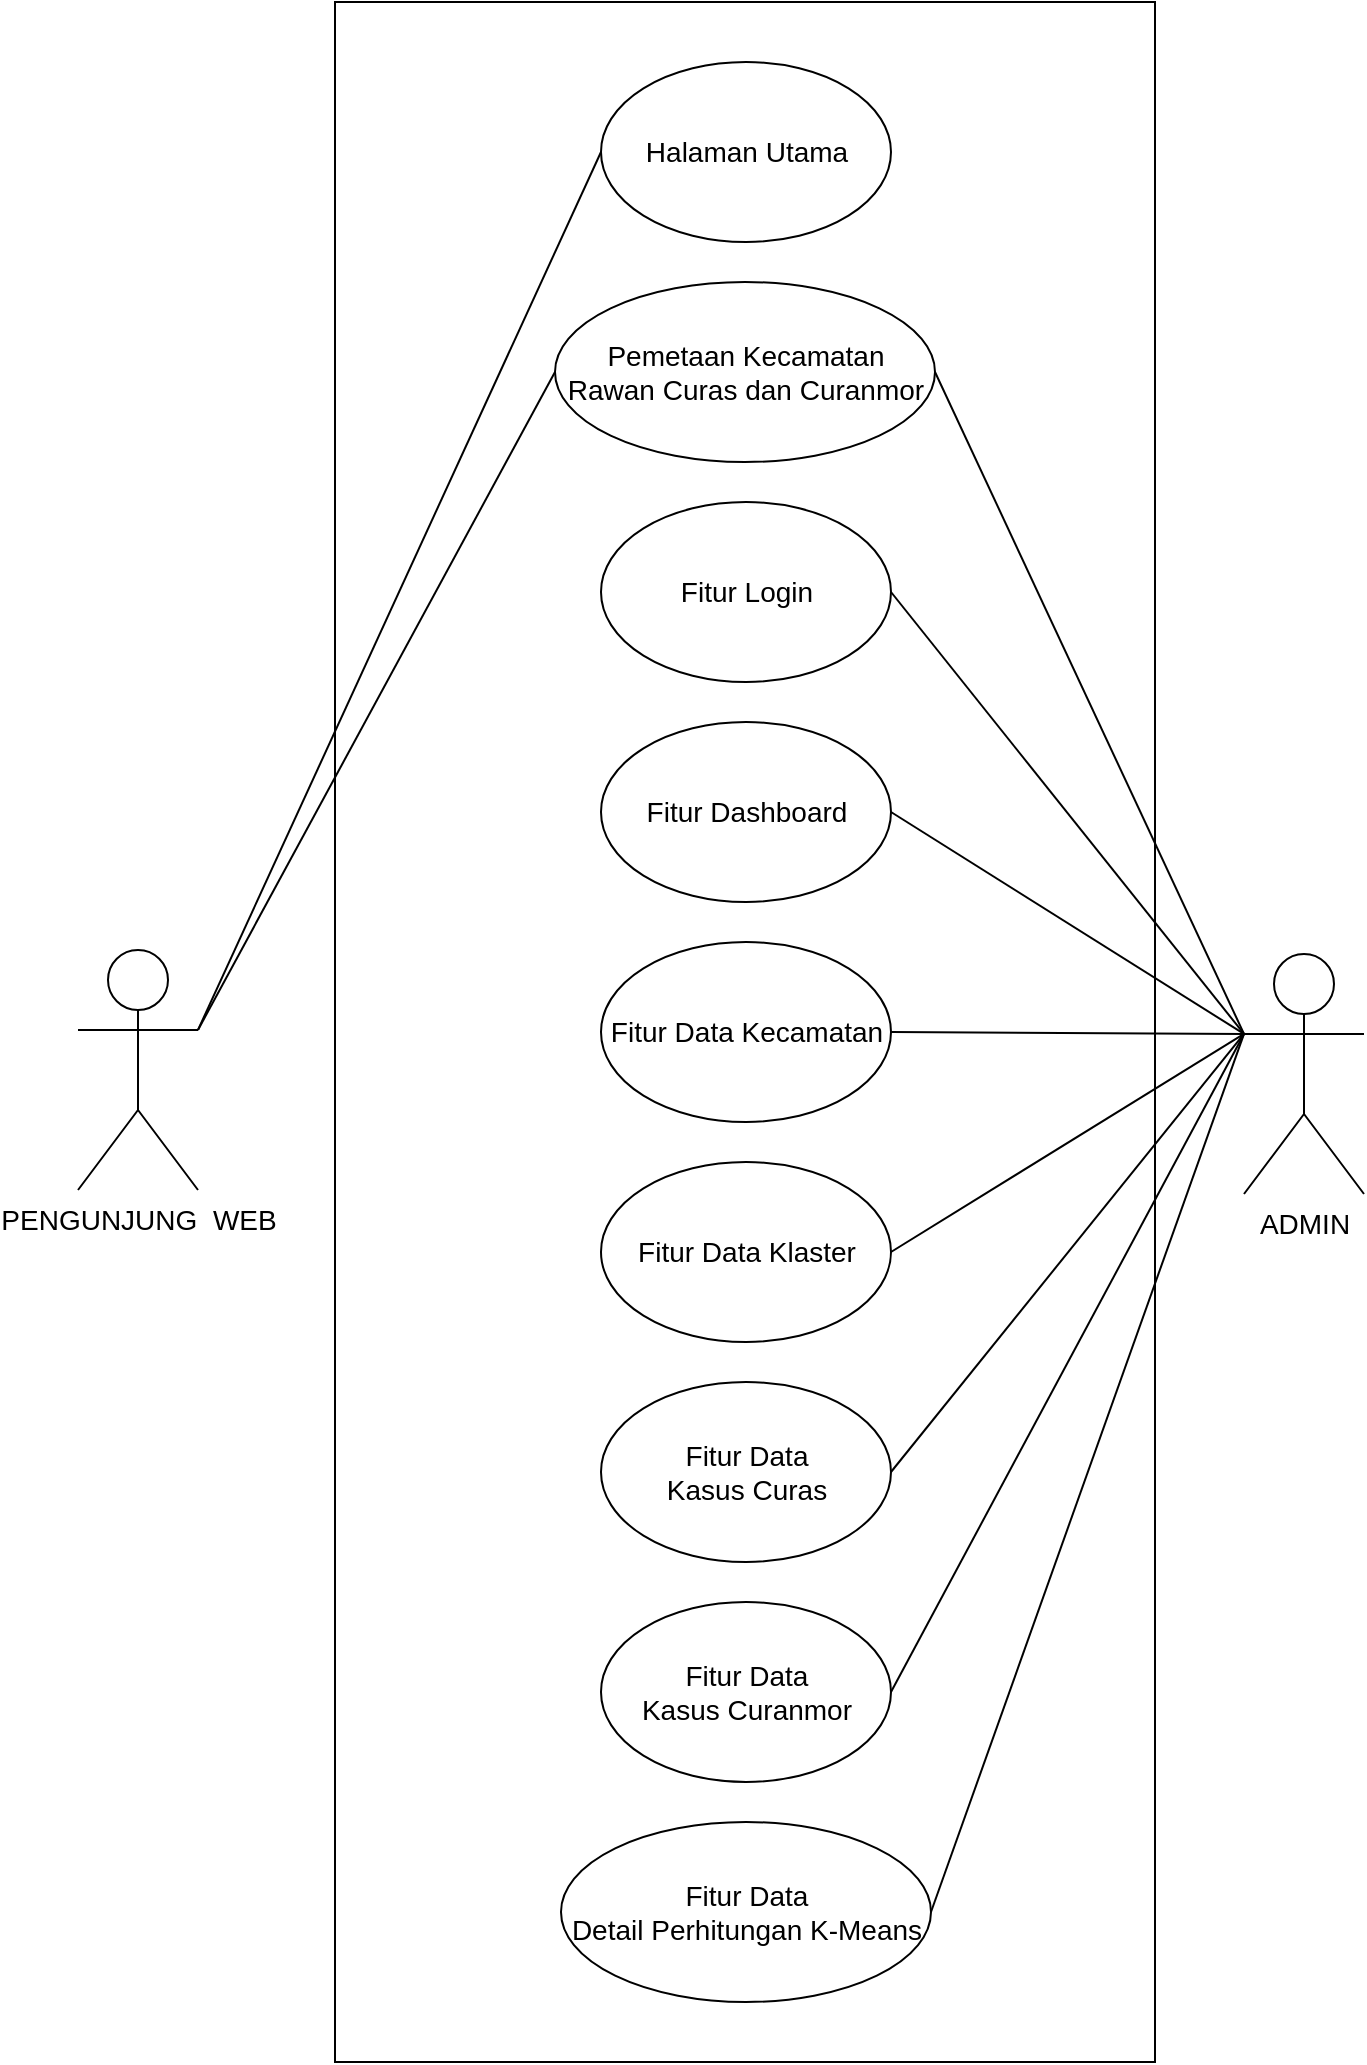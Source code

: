 <mxfile version="27.1.1">
  <diagram id="8Bf3zqWQdtoGfe-vdOJR" name="Page-1">
    <mxGraphModel dx="2438" dy="944" grid="1" gridSize="10" guides="1" tooltips="1" connect="1" arrows="1" fold="1" page="1" pageScale="1" pageWidth="850" pageHeight="1100" math="0" shadow="0">
      <root>
        <mxCell id="0" />
        <mxCell id="1" parent="0" />
        <mxCell id="Egqp7ZFnGGNLeDV7Vh-X-24" value="" style="rounded=0;whiteSpace=wrap;html=1;fillColor=none;" parent="1" vertex="1">
          <mxGeometry x="219.5" y="20" width="410" height="1030" as="geometry" />
        </mxCell>
        <mxCell id="Egqp7ZFnGGNLeDV7Vh-X-1" value="&lt;font style=&quot;font-size: 14px;&quot;&gt;ADMIN&lt;/font&gt;" style="shape=umlActor;verticalLabelPosition=bottom;verticalAlign=top;html=1;outlineConnect=0;" parent="1" vertex="1">
          <mxGeometry x="674" y="496" width="60" height="120" as="geometry" />
        </mxCell>
        <mxCell id="Egqp7ZFnGGNLeDV7Vh-X-2" value="&lt;font style=&quot;font-size: 14px;&quot;&gt;PENGUNJUNG&amp;nbsp; WEB&lt;/font&gt;" style="shape=umlActor;verticalLabelPosition=bottom;verticalAlign=top;html=1;outlineConnect=0;" parent="1" vertex="1">
          <mxGeometry x="91" y="494" width="60" height="120" as="geometry" />
        </mxCell>
        <mxCell id="Egqp7ZFnGGNLeDV7Vh-X-5" value="&lt;font style=&quot;font-size: 14px;&quot;&gt;Pemetaan Kecamatan&lt;br&gt;Rawan Curas dan Curanmor&lt;/font&gt;" style="ellipse;whiteSpace=wrap;html=1;" parent="1" vertex="1">
          <mxGeometry x="329.5" y="160" width="190" height="90" as="geometry" />
        </mxCell>
        <mxCell id="Egqp7ZFnGGNLeDV7Vh-X-8" value="&lt;font style=&quot;font-size: 14px;&quot;&gt;Halaman Utama&lt;/font&gt;" style="ellipse;whiteSpace=wrap;html=1;" parent="1" vertex="1">
          <mxGeometry x="352.5" y="50" width="145" height="90" as="geometry" />
        </mxCell>
        <mxCell id="Egqp7ZFnGGNLeDV7Vh-X-10" value="&lt;font style=&quot;font-size: 14px;&quot;&gt;Fitur Login&lt;/font&gt;" style="ellipse;whiteSpace=wrap;html=1;" parent="1" vertex="1">
          <mxGeometry x="352.5" y="270" width="145" height="90" as="geometry" />
        </mxCell>
        <mxCell id="Egqp7ZFnGGNLeDV7Vh-X-11" value="&lt;font style=&quot;font-size: 14px;&quot;&gt;Fitur Dashboard&lt;/font&gt;" style="ellipse;whiteSpace=wrap;html=1;" parent="1" vertex="1">
          <mxGeometry x="352.5" y="380" width="145" height="90" as="geometry" />
        </mxCell>
        <mxCell id="Egqp7ZFnGGNLeDV7Vh-X-12" value="&lt;font style=&quot;font-size: 14px;&quot;&gt;Fitur Data Kecamatan&lt;/font&gt;" style="ellipse;whiteSpace=wrap;html=1;" parent="1" vertex="1">
          <mxGeometry x="352.5" y="490" width="145" height="90" as="geometry" />
        </mxCell>
        <mxCell id="Egqp7ZFnGGNLeDV7Vh-X-13" value="&lt;font style=&quot;font-size: 14px;&quot;&gt;Fitur Data Klaster&lt;/font&gt;" style="ellipse;whiteSpace=wrap;html=1;" parent="1" vertex="1">
          <mxGeometry x="352.5" y="600" width="145" height="90" as="geometry" />
        </mxCell>
        <mxCell id="Egqp7ZFnGGNLeDV7Vh-X-16" value="" style="endArrow=none;html=1;rounded=0;exitX=1;exitY=0.333;exitDx=0;exitDy=0;exitPerimeter=0;entryX=0;entryY=0.5;entryDx=0;entryDy=0;" parent="1" source="Egqp7ZFnGGNLeDV7Vh-X-2" target="Egqp7ZFnGGNLeDV7Vh-X-8" edge="1">
          <mxGeometry width="50" height="50" relative="1" as="geometry">
            <mxPoint x="187" y="525" as="sourcePoint" />
            <mxPoint x="362" y="215" as="targetPoint" />
          </mxGeometry>
        </mxCell>
        <mxCell id="Egqp7ZFnGGNLeDV7Vh-X-18" value="" style="endArrow=none;html=1;rounded=0;entryX=0;entryY=0.5;entryDx=0;entryDy=0;exitX=1;exitY=0.333;exitDx=0;exitDy=0;exitPerimeter=0;" parent="1" source="Egqp7ZFnGGNLeDV7Vh-X-2" target="Egqp7ZFnGGNLeDV7Vh-X-5" edge="1">
          <mxGeometry width="50" height="50" relative="1" as="geometry">
            <mxPoint x="187" y="525" as="sourcePoint" />
            <mxPoint x="372" y="335" as="targetPoint" />
          </mxGeometry>
        </mxCell>
        <mxCell id="Egqp7ZFnGGNLeDV7Vh-X-19" value="" style="endArrow=none;html=1;rounded=0;exitX=1;exitY=0.5;exitDx=0;exitDy=0;entryX=0;entryY=0.333;entryDx=0;entryDy=0;entryPerimeter=0;" parent="1" source="Egqp7ZFnGGNLeDV7Vh-X-5" target="Egqp7ZFnGGNLeDV7Vh-X-1" edge="1">
          <mxGeometry width="50" height="50" relative="1" as="geometry">
            <mxPoint x="187" y="525" as="sourcePoint" />
            <mxPoint x="362" y="215" as="targetPoint" />
          </mxGeometry>
        </mxCell>
        <mxCell id="Egqp7ZFnGGNLeDV7Vh-X-20" value="" style="endArrow=none;html=1;rounded=0;entryX=0;entryY=0.333;entryDx=0;entryDy=0;entryPerimeter=0;exitX=1;exitY=0.5;exitDx=0;exitDy=0;" parent="1" source="Egqp7ZFnGGNLeDV7Vh-X-10" target="Egqp7ZFnGGNLeDV7Vh-X-1" edge="1">
          <mxGeometry width="50" height="50" relative="1" as="geometry">
            <mxPoint x="537" y="640" as="sourcePoint" />
            <mxPoint x="677" y="546" as="targetPoint" />
          </mxGeometry>
        </mxCell>
        <mxCell id="Egqp7ZFnGGNLeDV7Vh-X-21" value="" style="endArrow=none;html=1;rounded=0;exitX=1;exitY=0.5;exitDx=0;exitDy=0;entryX=0;entryY=0.333;entryDx=0;entryDy=0;entryPerimeter=0;" parent="1" source="Egqp7ZFnGGNLeDV7Vh-X-11" target="Egqp7ZFnGGNLeDV7Vh-X-1" edge="1">
          <mxGeometry width="50" height="50" relative="1" as="geometry">
            <mxPoint x="507" y="655" as="sourcePoint" />
            <mxPoint x="647" y="520" as="targetPoint" />
          </mxGeometry>
        </mxCell>
        <mxCell id="Egqp7ZFnGGNLeDV7Vh-X-22" value="" style="endArrow=none;html=1;rounded=0;exitX=1;exitY=0.5;exitDx=0;exitDy=0;entryX=0;entryY=0.333;entryDx=0;entryDy=0;entryPerimeter=0;" parent="1" source="Egqp7ZFnGGNLeDV7Vh-X-12" target="Egqp7ZFnGGNLeDV7Vh-X-1" edge="1">
          <mxGeometry width="50" height="50" relative="1" as="geometry">
            <mxPoint x="517" y="665" as="sourcePoint" />
            <mxPoint x="667" y="540" as="targetPoint" />
          </mxGeometry>
        </mxCell>
        <mxCell id="Egqp7ZFnGGNLeDV7Vh-X-23" value="" style="endArrow=none;html=1;rounded=0;exitX=1;exitY=0.5;exitDx=0;exitDy=0;entryX=0;entryY=0.333;entryDx=0;entryDy=0;entryPerimeter=0;" parent="1" source="Egqp7ZFnGGNLeDV7Vh-X-13" target="Egqp7ZFnGGNLeDV7Vh-X-1" edge="1">
          <mxGeometry width="50" height="50" relative="1" as="geometry">
            <mxPoint x="527" y="675" as="sourcePoint" />
            <mxPoint x="657" y="540" as="targetPoint" />
          </mxGeometry>
        </mxCell>
        <mxCell id="vlM-pndUml6PNdjuM8nI-3" value="&lt;font style=&quot;font-size: 14px;&quot;&gt;Fitur Data &lt;br&gt;Kasus Curas&lt;/font&gt;" style="ellipse;whiteSpace=wrap;html=1;" vertex="1" parent="1">
          <mxGeometry x="352.5" y="710" width="145" height="90" as="geometry" />
        </mxCell>
        <mxCell id="vlM-pndUml6PNdjuM8nI-4" value="&lt;font style=&quot;font-size: 14px;&quot;&gt;Fitur Data &lt;br&gt;Kasus Curanmor&lt;/font&gt;" style="ellipse;whiteSpace=wrap;html=1;" vertex="1" parent="1">
          <mxGeometry x="352.5" y="820" width="145" height="90" as="geometry" />
        </mxCell>
        <mxCell id="vlM-pndUml6PNdjuM8nI-6" value="&lt;font style=&quot;font-size: 14px;&quot;&gt;Fitur Data &lt;br&gt;Detail Perhitungan K-Means&lt;/font&gt;" style="ellipse;whiteSpace=wrap;html=1;" vertex="1" parent="1">
          <mxGeometry x="332.5" y="930" width="185" height="90" as="geometry" />
        </mxCell>
        <mxCell id="vlM-pndUml6PNdjuM8nI-13" value="" style="endArrow=none;html=1;rounded=0;exitX=1;exitY=0.5;exitDx=0;exitDy=0;entryX=0;entryY=0.333;entryDx=0;entryDy=0;entryPerimeter=0;" edge="1" parent="1" source="vlM-pndUml6PNdjuM8nI-3" target="Egqp7ZFnGGNLeDV7Vh-X-1">
          <mxGeometry width="50" height="50" relative="1" as="geometry">
            <mxPoint x="661" y="799" as="sourcePoint" />
            <mxPoint x="837" y="690" as="targetPoint" />
          </mxGeometry>
        </mxCell>
        <mxCell id="vlM-pndUml6PNdjuM8nI-14" value="" style="endArrow=none;html=1;rounded=0;entryX=0;entryY=0.333;entryDx=0;entryDy=0;entryPerimeter=0;exitX=1;exitY=0.5;exitDx=0;exitDy=0;" edge="1" parent="1" source="vlM-pndUml6PNdjuM8nI-4" target="Egqp7ZFnGGNLeDV7Vh-X-1">
          <mxGeometry width="50" height="50" relative="1" as="geometry">
            <mxPoint x="637" y="749" as="sourcePoint" />
            <mxPoint x="813" y="640" as="targetPoint" />
          </mxGeometry>
        </mxCell>
        <mxCell id="vlM-pndUml6PNdjuM8nI-15" value="" style="endArrow=none;html=1;rounded=0;exitX=1;exitY=0.5;exitDx=0;exitDy=0;entryX=0;entryY=0.333;entryDx=0;entryDy=0;entryPerimeter=0;" edge="1" parent="1" source="vlM-pndUml6PNdjuM8nI-6" target="Egqp7ZFnGGNLeDV7Vh-X-1">
          <mxGeometry width="50" height="50" relative="1" as="geometry">
            <mxPoint x="558" y="969" as="sourcePoint" />
            <mxPoint x="697" y="700" as="targetPoint" />
          </mxGeometry>
        </mxCell>
      </root>
    </mxGraphModel>
  </diagram>
</mxfile>
